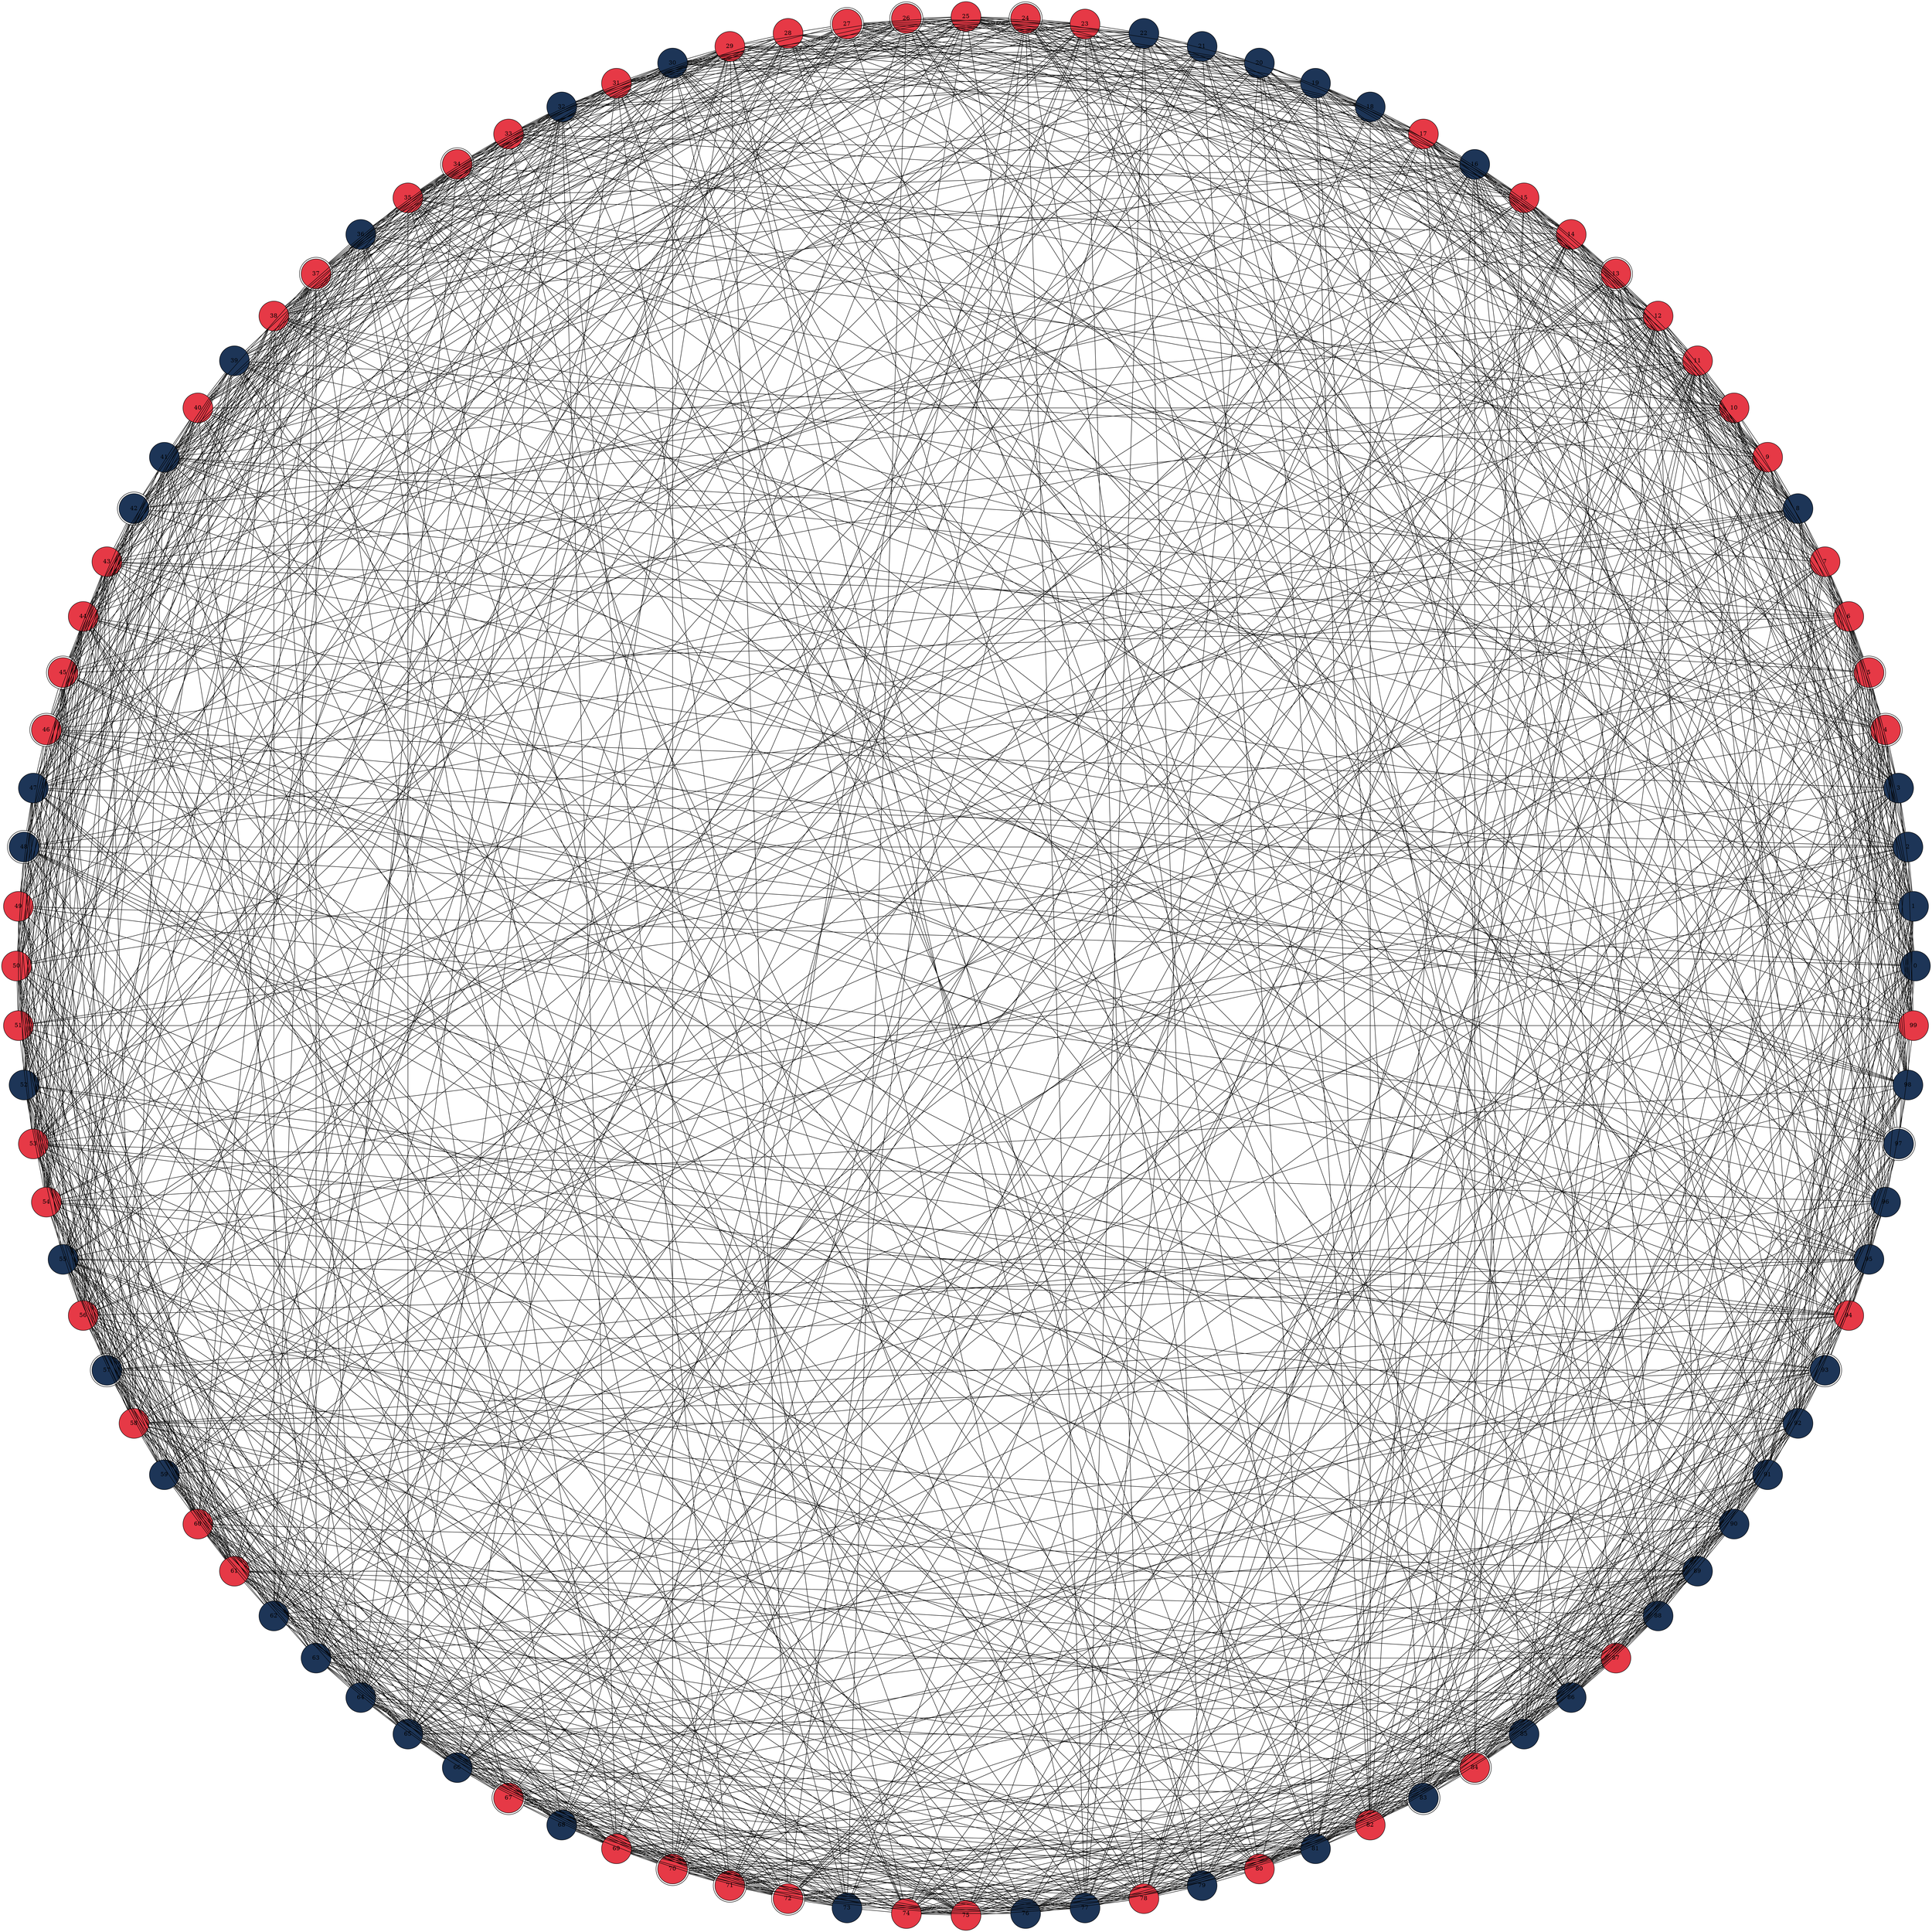 graph the_graph {
ordering=out
layout="neato"
A [label="0",pos="31.830989,0.000000!",shape="circle",width=1.,fixedsize=true,style=filled,fillcolor="#1D3557"]
B [label="1",pos="31.768177,1.998684!",shape="circle",width=1.,fixedsize=true,style=filled,fillcolor="#1D3557"]
C [label="2",pos="31.579992,3.989481!",shape="circle",width=1.,fixedsize=true,style=filled,fillcolor="#1D3557"]
D [label="3",pos="31.267174,5.964532!",shape="circle",width=1.,fixedsize=true,style=filled,fillcolor="#1D3557"]
E [label="4",pos="30.830960,7.916045!",shape="doublecircle",width=1.,fixedsize=true,style=filled,fillcolor="#E63946"]
F [label="5",pos="30.273069,9.836316!",shape="doublecircle",width=1.,fixedsize=true,style=filled,fillcolor="#E63946"]
G [label="6",pos="29.595705,11.717768!",shape="circle",width=1.,fixedsize=true,style=filled,fillcolor="#E63946"]
H [label="7",pos="28.801540,13.552976!",shape="circle",width=1.,fixedsize=true,style=filled,fillcolor="#E63946"]
I [label="8",pos="27.893708,15.334696!",shape="circle",width=1.,fixedsize=true,style=filled,fillcolor="#1D3557"]
J [label="9",pos="26.875793,17.055897!",shape="circle",width=1.,fixedsize=true,style=filled,fillcolor="#E63946"]
K [label="10",pos="25.751811,18.709786!",shape="circle",width=1.,fixedsize=true,style=filled,fillcolor="#E63946"]
L [label="11",pos="24.526198,20.289836!",shape="circle",width=1.,fixedsize=true,style=filled,fillcolor="#E63946"]
M [label="12",pos="23.203792,21.789811!",shape="circle",width=1.,fixedsize=true,style=filled,fillcolor="#E63946"]
N [label="13",pos="21.789811,23.203792!",shape="doublecircle",width=1.,fixedsize=true,style=filled,fillcolor="#E63946"]
O [label="14",pos="20.289836,24.526198!",shape="circle",width=1.,fixedsize=true,style=filled,fillcolor="#E63946"]
P [label="15",pos="18.709786,25.751811!",shape="circle",width=1.,fixedsize=true,style=filled,fillcolor="#E63946"]
Q [label="16",pos="17.055897,26.875793!",shape="circle",width=1.,fixedsize=true,style=filled,fillcolor="#1D3557"]
R [label="17",pos="15.334696,27.893708!",shape="circle",width=1.,fixedsize=true,style=filled,fillcolor="#E63946"]
S [label="18",pos="13.552976,28.801540!",shape="circle",width=1.,fixedsize=true,style=filled,fillcolor="#1D3557"]
T [label="19",pos="11.717768,29.595705!",shape="circle",width=1.,fixedsize=true,style=filled,fillcolor="#1D3557"]
U [label="20",pos="9.836316,30.273069!",shape="circle",width=1.,fixedsize=true,style=filled,fillcolor="#1D3557"]
V [label="21",pos="7.916045,30.830960!",shape="circle",width=1.,fixedsize=true,style=filled,fillcolor="#1D3557"]
W [label="22",pos="5.964532,31.267174!",shape="circle",width=1.,fixedsize=true,style=filled,fillcolor="#1D3557"]
X [label="23",pos="3.989481,31.579992!",shape="circle",width=1.,fixedsize=true,style=filled,fillcolor="#E63946"]
Y [label="24",pos="1.998684,31.768177!",shape="doublecircle",width=1.,fixedsize=true,style=filled,fillcolor="#E63946"]
Z [label="25",pos="0.000000,31.830989!",shape="circle",width=1.,fixedsize=true,style=filled,fillcolor="#E63946"]
AB [label="26",pos="-1.998684,31.768177!",shape="doublecircle",width=1.,fixedsize=true,style=filled,fillcolor="#E63946"]
BB [label="27",pos="-3.989481,31.579992!",shape="doublecircle",width=1.,fixedsize=true,style=filled,fillcolor="#E63946"]
CB [label="28",pos="-5.964532,31.267174!",shape="circle",width=1.,fixedsize=true,style=filled,fillcolor="#E63946"]
DB [label="29",pos="-7.916045,30.830960!",shape="circle",width=1.,fixedsize=true,style=filled,fillcolor="#E63946"]
EB [label="30",pos="-9.836316,30.273069!",shape="circle",width=1.,fixedsize=true,style=filled,fillcolor="#1D3557"]
FB [label="31",pos="-11.717768,29.595705!",shape="circle",width=1.,fixedsize=true,style=filled,fillcolor="#E63946"]
GB [label="32",pos="-13.552976,28.801540!",shape="circle",width=1.,fixedsize=true,style=filled,fillcolor="#1D3557"]
HB [label="33",pos="-15.334696,27.893708!",shape="circle",width=1.,fixedsize=true,style=filled,fillcolor="#E63946"]
IB [label="34",pos="-17.055897,26.875793!",shape="doublecircle",width=1.,fixedsize=true,style=filled,fillcolor="#E63946"]
JB [label="35",pos="-18.709786,25.751811!",shape="circle",width=1.,fixedsize=true,style=filled,fillcolor="#E63946"]
KB [label="36",pos="-20.289836,24.526198!",shape="circle",width=1.,fixedsize=true,style=filled,fillcolor="#1D3557"]
LB [label="37",pos="-21.789811,23.203792!",shape="doublecircle",width=1.,fixedsize=true,style=filled,fillcolor="#E63946"]
MB [label="38",pos="-23.203792,21.789811!",shape="circle",width=1.,fixedsize=true,style=filled,fillcolor="#E63946"]
NB [label="39",pos="-24.526198,20.289836!",shape="circle",width=1.,fixedsize=true,style=filled,fillcolor="#1D3557"]
OB [label="40",pos="-25.751811,18.709786!",shape="circle",width=1.,fixedsize=true,style=filled,fillcolor="#E63946"]
PB [label="41",pos="-26.875793,17.055897!",shape="circle",width=1.,fixedsize=true,style=filled,fillcolor="#1D3557"]
QB [label="42",pos="-27.893708,15.334696!",shape="doublecircle",width=1.,fixedsize=true,style=filled,fillcolor="#1D3557"]
RB [label="43",pos="-28.801540,13.552976!",shape="circle",width=1.,fixedsize=true,style=filled,fillcolor="#E63946"]
SB [label="44",pos="-29.595705,11.717768!",shape="circle",width=1.,fixedsize=true,style=filled,fillcolor="#E63946"]
TB [label="45",pos="-30.273069,9.836316!",shape="doublecircle",width=1.,fixedsize=true,style=filled,fillcolor="#E63946"]
UB [label="46",pos="-30.830960,7.916045!",shape="doublecircle",width=1.,fixedsize=true,style=filled,fillcolor="#E63946"]
VB [label="47",pos="-31.267174,5.964532!",shape="circle",width=1.,fixedsize=true,style=filled,fillcolor="#1D3557"]
WB [label="48",pos="-31.579992,3.989481!",shape="doublecircle",width=1.,fixedsize=true,style=filled,fillcolor="#1D3557"]
XB [label="49",pos="-31.768177,1.998684!",shape="circle",width=1.,fixedsize=true,style=filled,fillcolor="#E63946"]
YB [label="50",pos="-31.830989,0.000000!",shape="circle",width=1.,fixedsize=true,style=filled,fillcolor="#E63946"]
ZB [label="51",pos="-31.768177,-1.998684!",shape="circle",width=1.,fixedsize=true,style=filled,fillcolor="#E63946"]
AC [label="52",pos="-31.579992,-3.989481!",shape="circle",width=1.,fixedsize=true,style=filled,fillcolor="#1D3557"]
BC [label="53",pos="-31.267174,-5.964532!",shape="circle",width=1.,fixedsize=true,style=filled,fillcolor="#E63946"]
CC [label="54",pos="-30.830960,-7.916045!",shape="circle",width=1.,fixedsize=true,style=filled,fillcolor="#E63946"]
DC [label="55",pos="-30.273069,-9.836316!",shape="circle",width=1.,fixedsize=true,style=filled,fillcolor="#1D3557"]
EC [label="56",pos="-29.595705,-11.717768!",shape="circle",width=1.,fixedsize=true,style=filled,fillcolor="#E63946"]
FC [label="57",pos="-28.801540,-13.552976!",shape="doublecircle",width=1.,fixedsize=true,style=filled,fillcolor="#1D3557"]
GC [label="58",pos="-27.893708,-15.334696!",shape="circle",width=1.,fixedsize=true,style=filled,fillcolor="#E63946"]
HC [label="59",pos="-26.875793,-17.055897!",shape="circle",width=1.,fixedsize=true,style=filled,fillcolor="#1D3557"]
IC [label="60",pos="-25.751811,-18.709786!",shape="circle",width=1.,fixedsize=true,style=filled,fillcolor="#E63946"]
JC [label="61",pos="-24.526198,-20.289836!",shape="circle",width=1.,fixedsize=true,style=filled,fillcolor="#E63946"]
KC [label="62",pos="-23.203792,-21.789811!",shape="circle",width=1.,fixedsize=true,style=filled,fillcolor="#1D3557"]
LC [label="63",pos="-21.789811,-23.203792!",shape="circle",width=1.,fixedsize=true,style=filled,fillcolor="#1D3557"]
MC [label="64",pos="-20.289836,-24.526198!",shape="circle",width=1.,fixedsize=true,style=filled,fillcolor="#1D3557"]
NC [label="65",pos="-18.709786,-25.751811!",shape="circle",width=1.,fixedsize=true,style=filled,fillcolor="#1D3557"]
OC [label="66",pos="-17.055897,-26.875793!",shape="circle",width=1.,fixedsize=true,style=filled,fillcolor="#1D3557"]
PC [label="67",pos="-15.334696,-27.893708!",shape="doublecircle",width=1.,fixedsize=true,style=filled,fillcolor="#E63946"]
QC [label="68",pos="-13.552976,-28.801540!",shape="circle",width=1.,fixedsize=true,style=filled,fillcolor="#1D3557"]
RC [label="69",pos="-11.717768,-29.595705!",shape="circle",width=1.,fixedsize=true,style=filled,fillcolor="#E63946"]
SC [label="70",pos="-9.836316,-30.273069!",shape="doublecircle",width=1.,fixedsize=true,style=filled,fillcolor="#E63946"]
TC [label="71",pos="-7.916045,-30.830960!",shape="doublecircle",width=1.,fixedsize=true,style=filled,fillcolor="#E63946"]
UC [label="72",pos="-5.964532,-31.267174!",shape="doublecircle",width=1.,fixedsize=true,style=filled,fillcolor="#E63946"]
VC [label="73",pos="-3.989481,-31.579992!",shape="circle",width=1.,fixedsize=true,style=filled,fillcolor="#1D3557"]
WC [label="74",pos="-1.998684,-31.768177!",shape="circle",width=1.,fixedsize=true,style=filled,fillcolor="#E63946"]
XC [label="75",pos="-0.000000,-31.830989!",shape="circle",width=1.,fixedsize=true,style=filled,fillcolor="#E63946"]
YC [label="76",pos="1.998684,-31.768177!",shape="circle",width=1.,fixedsize=true,style=filled,fillcolor="#1D3557"]
ZC [label="77",pos="3.989481,-31.579992!",shape="circle",width=1.,fixedsize=true,style=filled,fillcolor="#1D3557"]
AD [label="78",pos="5.964532,-31.267174!",shape="circle",width=1.,fixedsize=true,style=filled,fillcolor="#E63946"]
BD [label="79",pos="7.916045,-30.830960!",shape="circle",width=1.,fixedsize=true,style=filled,fillcolor="#1D3557"]
CD [label="80",pos="9.836316,-30.273069!",shape="circle",width=1.,fixedsize=true,style=filled,fillcolor="#E63946"]
DD [label="81",pos="11.717768,-29.595705!",shape="circle",width=1.,fixedsize=true,style=filled,fillcolor="#1D3557"]
ED [label="82",pos="13.552976,-28.801540!",shape="circle",width=1.,fixedsize=true,style=filled,fillcolor="#E63946"]
FD [label="83",pos="15.334696,-27.893708!",shape="doublecircle",width=1.,fixedsize=true,style=filled,fillcolor="#1D3557"]
GD [label="84",pos="17.055897,-26.875793!",shape="doublecircle",width=1.,fixedsize=true,style=filled,fillcolor="#E63946"]
HD [label="85",pos="18.709786,-25.751811!",shape="circle",width=1.,fixedsize=true,style=filled,fillcolor="#1D3557"]
ID [label="86",pos="20.289836,-24.526198!",shape="circle",width=1.,fixedsize=true,style=filled,fillcolor="#1D3557"]
JD [label="87",pos="21.789811,-23.203792!",shape="circle",width=1.,fixedsize=true,style=filled,fillcolor="#E63946"]
KD [label="88",pos="23.203792,-21.789811!",shape="circle",width=1.,fixedsize=true,style=filled,fillcolor="#1D3557"]
LD [label="89",pos="24.526198,-20.289836!",shape="circle",width=1.,fixedsize=true,style=filled,fillcolor="#1D3557"]
MD [label="90",pos="25.751811,-18.709786!",shape="circle",width=1.,fixedsize=true,style=filled,fillcolor="#1D3557"]
ND [label="91",pos="26.875793,-17.055897!",shape="circle",width=1.,fixedsize=true,style=filled,fillcolor="#1D3557"]
OD [label="92",pos="27.893708,-15.334696!",shape="circle",width=1.,fixedsize=true,style=filled,fillcolor="#1D3557"]
PD [label="93",pos="28.801540,-13.552976!",shape="doublecircle",width=1.,fixedsize=true,style=filled,fillcolor="#1D3557"]
QD [label="94",pos="29.595705,-11.717768!",shape="circle",width=1.,fixedsize=true,style=filled,fillcolor="#E63946"]
RD [label="95",pos="30.273069,-9.836316!",shape="circle",width=1.,fixedsize=true,style=filled,fillcolor="#1D3557"]
SD [label="96",pos="30.830960,-7.916045!",shape="circle",width=1.,fixedsize=true,style=filled,fillcolor="#1D3557"]
TD [label="97",pos="31.267174,-5.964532!",shape="doublecircle",width=1.,fixedsize=true,style=filled,fillcolor="#1D3557"]
UD [label="98",pos="31.579992,-3.989481!",shape="circle",width=1.,fixedsize=true,style=filled,fillcolor="#1D3557"]
VD [label="99",pos="31.768177,-1.998684!",shape="circle",width=1.,fixedsize=true,style=filled,fillcolor="#E63946"]
A -- D
A -- E
A -- G
A -- H
A -- J
A -- K
A -- L
A -- M
A -- Q
A -- R
A -- AB
A -- DB
A -- WB
A -- XB
A -- IC
A -- UC
A -- WC
A -- AD
A -- HD
A -- ID
A -- JD
A -- MD
A -- OD
A -- PD
A -- RD
A -- TD
B -- C
B -- D
B -- F
B -- G
B -- H
B -- K
B -- L
B -- M
B -- O
B -- R
B -- S
B -- V
B -- FB
B -- MB
B -- SB
B -- UB
B -- BC
B -- UC
B -- ED
B -- LD
B -- ND
B -- OD
B -- RD
B -- SD
B -- TD
B -- UD
C -- D
C -- F
C -- G
C -- H
C -- N
C -- P
C -- EB
C -- MB
C -- RB
C -- VB
C -- WB
C -- CC
C -- DC
C -- IC
C -- OC
C -- BD
C -- DD
C -- HD
C -- MD
C -- ND
C -- PD
C -- RD
C -- VD
D -- E
D -- F
D -- G
D -- L
D -- N
D -- O
D -- S
D -- W
D -- X
D -- Y
D -- CB
D -- GB
D -- JB
D -- UB
D -- ZB
D -- KC
D -- QC
D -- TC
D -- UC
D -- ZC
D -- ED
D -- MD
D -- ND
E -- G
E -- H
E -- N
E -- W
E -- BB
E -- FB
E -- HB
E -- MB
E -- NB
E -- PB
E -- ZB
E -- OC
E -- UC
E -- BD
E -- FD
E -- ID
E -- LD
E -- ND
E -- OD
E -- QD
E -- UD
E -- VD
F -- G
F -- H
F -- J
F -- L
F -- O
F -- R
F -- W
F -- Y
F -- CB
F -- QB
F -- RB
F -- YB
F -- FC
F -- UC
F -- XC
F -- YC
F -- AD
F -- HD
F -- OD
F -- RD
F -- SD
F -- UD
F -- VD
G -- H
G -- I
G -- J
G -- L
G -- N
G -- O
G -- P
G -- R
G -- T
G -- BB
G -- MB
G -- PB
G -- RB
G -- TB
G -- WB
G -- EC
G -- GC
G -- JC
G -- NC
G -- OC
G -- WC
G -- ED
G -- OD
G -- RD
G -- TD
G -- UD
G -- VD
H -- I
H -- K
H -- M
H -- N
H -- P
H -- Q
H -- R
H -- U
H -- DB
H -- KB
H -- PB
H -- EC
H -- KC
H -- NC
H -- OC
H -- FD
H -- ID
H -- KD
H -- UD
I -- J
I -- M
I -- O
I -- P
I -- Q
I -- R
I -- T
I -- U
I -- V
I -- BB
I -- UB
I -- VB
I -- WB
I -- YB
I -- BC
I -- GC
I -- HC
I -- LC
I -- BD
I -- HD
I -- RD
I -- SD
I -- UD
I -- VD
J -- K
J -- O
J -- P
J -- Q
J -- R
J -- S
J -- U
J -- V
J -- W
J -- Y
J -- HB
J -- JB
J -- NB
J -- AC
J -- KC
J -- XC
J -- YC
J -- ED
J -- FD
J -- UD
J -- VD
K -- L
K -- M
K -- O
K -- Q
K -- S
K -- T
K -- X
K -- Z
K -- BB
K -- JB
K -- KB
K -- OB
K -- RB
K -- VB
K -- CC
K -- OD
K -- TD
K -- UD
K -- VD
L -- M
L -- O
L -- Q
L -- T
L -- CB
L -- HB
L -- QB
L -- TB
L -- CC
L -- PC
L -- SC
L -- TC
L -- ZC
L -- AD
L -- DD
L -- ED
L -- FD
L -- HD
L -- OD
L -- PD
L -- QD
M -- O
M -- P
M -- Q
M -- R
M -- X
M -- Y
M -- Z
M -- AB
M -- PB
M -- QB
M -- BC
M -- HC
M -- KC
M -- MC
M -- RC
M -- ZC
M -- AD
M -- CD
M -- DD
M -- HD
M -- LD
M -- SD
M -- VD
N -- O
N -- P
N -- V
N -- W
N -- Z
N -- IB
N -- DC
N -- GC
N -- HC
N -- IC
N -- NC
N -- VC
N -- AD
N -- DD
N -- FD
N -- ND
N -- QD
N -- RD
O -- P
O -- Q
O -- R
O -- S
O -- T
O -- Y
O -- Z
O -- BB
O -- JB
O -- RB
O -- VB
O -- DC
O -- NC
O -- RC
O -- SC
O -- TC
O -- WC
O -- XC
O -- KD
P -- Q
P -- R
P -- S
P -- T
P -- V
P -- Z
P -- BB
P -- DB
P -- HB
P -- TB
P -- BC
P -- EC
P -- FC
P -- QC
P -- FD
P -- GD
P -- OD
Q -- R
Q -- T
Q -- W
Q -- BB
Q -- CB
Q -- HB
Q -- JB
Q -- LB
Q -- MB
Q -- SB
Q -- UB
Q -- HC
Q -- OC
Q -- PC
Q -- VC
Q -- ED
Q -- GD
Q -- JD
Q -- KD
Q -- ND
Q -- QD
Q -- TD
R -- S
R -- T
R -- U
R -- Z
R -- AB
R -- BB
R -- CB
R -- EB
R -- PB
R -- VB
R -- XB
R -- MC
R -- OC
R -- TC
R -- HD
R -- MD
R -- ND
R -- SD
S -- T
S -- U
S -- Y
S -- Z
S -- AB
S -- CB
S -- DB
S -- EB
S -- MB
S -- QC
S -- SC
S -- ED
S -- TD
T -- V
T -- Z
T -- BB
T -- CB
T -- DB
T -- EB
T -- GB
T -- KB
T -- MB
T -- PB
T -- AC
T -- FC
T -- KC
T -- ED
T -- FD
T -- KD
T -- RD
T -- UD
U -- W
U -- Z
U -- AB
U -- BB
U -- DB
U -- GB
U -- HB
U -- YB
U -- FC
U -- ZC
U -- ED
U -- ID
U -- MD
U -- TD
U -- VD
V -- W
V -- Y
V -- DB
V -- EB
V -- QB
V -- SB
V -- BC
V -- EC
V -- JC
V -- LC
V -- NC
V -- DD
V -- JD
V -- LD
V -- UD
W -- X
W -- Z
W -- AB
W -- BB
W -- EB
W -- FB
W -- IB
W -- JB
W -- MB
W -- NB
W -- UB
W -- BC
W -- KC
W -- SC
W -- ZC
W -- BD
W -- KD
W -- QD
X -- Y
X -- Z
X -- AB
X -- BB
X -- EB
X -- FB
X -- GB
X -- KB
X -- RB
X -- YB
X -- AC
X -- BC
X -- MC
X -- NC
X -- QC
X -- AD
X -- GD
X -- JD
X -- KD
X -- SD
Y -- Z
Y -- BB
Y -- EB
Y -- FB
Y -- GB
Y -- HB
Y -- LB
Y -- PB
Y -- QB
Y -- RC
Y -- UC
Y -- ZC
Y -- DD
Y -- QD
Y -- RD
Y -- SD
Y -- UD
Z -- AB
Z -- BB
Z -- EB
Z -- FB
Z -- JB
Z -- KB
Z -- MB
Z -- RB
Z -- SB
Z -- UB
Z -- VB
Z -- DC
Z -- HC
Z -- LC
Z -- SC
Z -- CD
AB -- DB
AB -- FB
AB -- HB
AB -- KB
AB -- LB
AB -- NB
AB -- OB
AB -- PB
AB -- UB
AB -- VB
AB -- MC
AB -- VC
AB -- HD
AB -- OD
AB -- PD
AB -- VD
BB -- CB
BB -- FB
BB -- LB
BB -- MB
BB -- NB
BB -- OB
BB -- QB
BB -- XB
BB -- ZB
BB -- BC
BB -- CC
BB -- IC
BB -- GD
CB -- DB
CB -- GB
CB -- IB
CB -- JB
CB -- PB
CB -- SB
CB -- TB
CB -- DC
CB -- FC
CB -- GC
CB -- MC
CB -- ED
CB -- JD
CB -- PD
DB -- EB
DB -- GB
DB -- HB
DB -- IB
DB -- JB
DB -- LB
DB -- NB
DB -- OB
DB -- PB
DB -- QB
DB -- WB
DB -- JC
DB -- KC
DB -- OC
DB -- UC
DB -- AD
DB -- BD
DB -- ND
DB -- QD
EB -- FB
EB -- GB
EB -- HB
EB -- JB
EB -- KB
EB -- MB
EB -- OB
EB -- PB
EB -- YB
EB -- BC
EB -- EC
EB -- IC
EB -- SC
EB -- ZC
EB -- BD
EB -- ID
EB -- ND
EB -- PD
EB -- QD
EB -- SD
EB -- VD
FB -- HB
FB -- IB
FB -- JB
FB -- LB
FB -- MB
FB -- OB
FB -- PB
FB -- RB
FB -- VB
FB -- NC
FB -- VC
FB -- CD
FB -- DD
FB -- MD
GB -- HB
GB -- IB
GB -- JB
GB -- KB
GB -- LB
GB -- MB
GB -- NB
GB -- QB
GB -- RB
GB -- TB
GB -- ZB
GB -- EC
GB -- GC
GB -- JC
GB -- KC
GB -- MC
GB -- RC
GB -- TC
GB -- DD
GB -- TD
HB -- IB
HB -- JB
HB -- KB
HB -- LB
HB -- OB
HB -- PB
HB -- QB
HB -- UB
HB -- DC
HB -- FC
HB -- KC
HB -- WC
HB -- ID
IB -- JB
IB -- KB
IB -- LB
IB -- MB
IB -- OB
IB -- PB
IB -- QB
IB -- RB
IB -- UB
IB -- VB
IB -- XB
IB -- DC
IB -- LC
IB -- ZC
IB -- ID
IB -- SD
IB -- VD
JB -- LB
JB -- MB
JB -- NB
JB -- QB
JB -- SB
JB -- TB
JB -- NC
JB -- VC
JB -- BD
JB -- FD
JB -- ID
JB -- KD
JB -- MD
JB -- QD
JB -- TD
KB -- LB
KB -- RB
KB -- SB
KB -- VB
KB -- XB
KB -- AC
KB -- DC
KB -- IC
KB -- RC
KB -- TC
KB -- XC
KB -- AD
KB -- OD
LB -- OB
LB -- RB
LB -- SB
LB -- TB
LB -- UB
LB -- VB
LB -- WB
LB -- XB
LB -- YB
LB -- AC
LB -- BC
LB -- DC
LB -- IC
LB -- KC
LB -- LC
LB -- QC
LB -- YC
MB -- VB
MB -- WB
MB -- XB
MB -- YB
MB -- FC
MB -- HC
MB -- KC
MB -- MC
MB -- WC
MB -- PD
MB -- TD
NB -- OB
NB -- QB
NB -- RB
NB -- SB
NB -- TB
NB -- YB
NB -- BC
NB -- CC
NB -- EC
NB -- WC
NB -- CD
NB -- ED
NB -- RD
NB -- TD
OB -- PB
OB -- QB
OB -- SB
OB -- TB
OB -- UB
OB -- XB
OB -- YB
OB -- ZB
OB -- BC
OB -- LC
OB -- WC
OB -- AD
OB -- RD
OB -- VD
PB -- TB
PB -- UB
PB -- AC
PB -- CC
PB -- EC
PB -- GC
PB -- MC
PB -- PC
PB -- SC
PB -- ID
PB -- SD
PB -- UD
QB -- RB
QB -- TB
QB -- VB
QB -- WB
QB -- XB
QB -- YB
QB -- CC
QB -- EC
QB -- ZC
QB -- UD
RB -- TB
RB -- UB
RB -- VB
RB -- WB
RB -- ZB
RB -- AC
RB -- BC
RB -- CC
RB -- EC
RB -- GC
RB -- PC
RB -- CD
RB -- ID
RB -- QD
RB -- UD
SB -- WB
SB -- XB
SB -- YB
SB -- ZB
SB -- AC
SB -- BC
SB -- CC
SB -- MC
SB -- TC
SB -- UC
SB -- VC
SB -- XC
SB -- AD
SB -- BD
SB -- RD
SB -- TD
SB -- UD
TB -- UB
TB -- YB
TB -- AC
TB -- BC
TB -- CC
TB -- DC
TB -- EC
TB -- FC
TB -- GC
TB -- LD
TB -- MD
TB -- ND
TB -- QD
UB -- VB
UB -- XB
UB -- AC
UB -- CC
UB -- IC
UB -- YC
UB -- GD
UB -- JD
UB -- RD
UB -- SD
UB -- VD
VB -- WB
VB -- XB
VB -- YB
VB -- ZB
VB -- AC
VB -- EC
VB -- FC
VB -- HC
VB -- JC
VB -- QC
VB -- BD
VB -- CD
VB -- DD
VB -- MD
VB -- VD
WB -- YB
WB -- CC
WB -- GC
WB -- IC
WB -- JC
WB -- PC
WB -- UC
WB -- VC
WB -- ID
WB -- JD
WB -- KD
WB -- LD
WB -- RD
XB -- ZB
XB -- AC
XB -- CC
XB -- EC
XB -- GC
XB -- IC
XB -- JC
XB -- KC
XB -- MC
XB -- XC
XB -- OD
XB -- TD
YB -- ZB
YB -- BC
YB -- CC
YB -- DC
YB -- EC
YB -- FC
YB -- GC
YB -- IC
YB -- LC
YB -- UC
YB -- VC
YB -- ZC
YB -- JD
ZB -- BC
ZB -- FC
ZB -- GC
ZB -- HC
ZB -- JC
ZB -- MC
ZB -- QC
ZB -- SC
ZB -- FD
ZB -- MD
ZB -- VD
AC -- CC
AC -- DC
AC -- EC
AC -- FC
AC -- GC
AC -- IC
AC -- JC
AC -- KC
AC -- MC
AC -- NC
AC -- TC
AC -- HD
AC -- PD
AC -- QD
BC -- GC
BC -- HC
BC -- IC
BC -- JC
BC -- OC
BC -- SC
BC -- YC
BC -- AD
BC -- GD
BC -- PD
BC -- QD
BC -- SD
CC -- EC
CC -- FC
CC -- IC
CC -- JC
CC -- KC
CC -- LC
CC -- MC
CC -- PC
CC -- XC
CC -- GD
CC -- OD
CC -- QD
CC -- UD
DC -- EC
DC -- GC
DC -- HC
DC -- IC
DC -- KC
DC -- LC
DC -- MC
DC -- OC
DC -- TC
DC -- UC
DC -- VC
DC -- WC
DC -- YC
DC -- FD
DC -- GD
DC -- HD
DC -- QD
DC -- RD
EC -- GC
EC -- HC
EC -- JC
EC -- LC
EC -- MC
EC -- NC
EC -- RC
EC -- XC
EC -- AD
EC -- ED
EC -- KD
EC -- RD
FC -- HC
FC -- JC
FC -- KC
FC -- NC
FC -- OC
FC -- PC
FC -- RC
FC -- SC
FC -- XC
FC -- JD
FC -- PD
FC -- RD
FC -- SD
GC -- HC
GC -- JC
GC -- NC
GC -- OC
GC -- QC
GC -- RC
GC -- XC
GC -- YC
GC -- BD
GC -- GD
GC -- HD
GC -- MD
GC -- OD
GC -- PD
GC -- QD
HC -- JC
HC -- LC
HC -- MC
HC -- NC
HC -- OC
HC -- QC
HC -- RC
HC -- UC
HC -- VC
HC -- XC
HC -- QD
IC -- JC
IC -- KC
IC -- LC
IC -- NC
IC -- PC
IC -- QC
IC -- RC
IC -- TC
IC -- UC
IC -- VC
IC -- XC
IC -- HD
IC -- LD
IC -- UD
JC -- KC
JC -- OC
JC -- PC
JC -- QC
JC -- SC
JC -- UC
JC -- VC
JC -- WC
JC -- CD
JC -- JD
JC -- KD
JC -- LD
KC -- QC
KC -- RC
KC -- WC
KC -- YC
KC -- BD
KC -- FD
KC -- ID
KC -- PD
LC -- MC
LC -- NC
LC -- OC
LC -- PC
LC -- TC
LC -- UC
LC -- YC
LC -- AD
LC -- BD
LC -- JD
LC -- MD
LC -- PD
MC -- NC
MC -- OC
MC -- RC
MC -- SC
MC -- TC
MC -- UC
MC -- VC
MC -- ZC
MC -- DD
MC -- GD
MC -- OD
NC -- OC
NC -- PC
NC -- RC
NC -- SC
NC -- TC
NC -- UC
NC -- XC
NC -- YC
NC -- AD
NC -- HD
NC -- ID
NC -- LD
NC -- QD
NC -- VD
OC -- PC
OC -- RC
OC -- SC
OC -- TC
OC -- UC
OC -- WC
OC -- ZC
OC -- ED
OC -- FD
OC -- LD
OC -- PD
PC -- QC
PC -- RC
PC -- UC
PC -- VC
PC -- XC
PC -- YC
PC -- AD
PC -- CD
PC -- DD
PC -- LD
PC -- ND
PC -- QD
QC -- RC
QC -- SC
QC -- UC
QC -- VC
QC -- ZC
QC -- CD
QC -- DD
QC -- KD
QC -- ND
QC -- SD
RC -- SC
RC -- TC
RC -- UC
RC -- WC
RC -- XC
RC -- YC
RC -- ZC
RC -- AD
RC -- BD
RC -- DD
RC -- GD
RC -- HD
SC -- TC
SC -- UC
SC -- VC
SC -- XC
SC -- ZC
SC -- AD
SC -- CD
SC -- DD
SC -- ED
SC -- MD
SC -- OD
TC -- UC
TC -- VC
TC -- XC
TC -- ZC
TC -- ED
TC -- FD
TC -- GD
TC -- KD
TC -- LD
TC -- OD
UC -- VC
UC -- XC
UC -- YC
UC -- AD
UC -- BD
UC -- CD
UC -- FD
UC -- GD
UC -- HD
VC -- WC
VC -- ZC
VC -- ED
VC -- GD
WC -- XC
WC -- YC
WC -- ZC
WC -- AD
WC -- DD
WC -- ED
WC -- FD
WC -- GD
WC -- ID
WC -- PD
WC -- TD
WC -- UD
XC -- ZC
XC -- BD
XC -- DD
XC -- GD
XC -- HD
XC -- JD
XC -- ND
YC -- AD
YC -- BD
YC -- DD
YC -- FD
YC -- HD
YC -- ID
YC -- KD
YC -- LD
YC -- MD
YC -- ND
ZC -- CD
ZC -- DD
ZC -- ED
ZC -- GD
ZC -- ID
ZC -- KD
ZC -- LD
ZC -- MD
AD -- BD
AD -- DD
AD -- ED
AD -- FD
AD -- GD
AD -- ID
AD -- JD
AD -- LD
AD -- SD
BD -- CD
BD -- FD
BD -- GD
BD -- JD
BD -- MD
BD -- ND
CD -- DD
CD -- FD
CD -- GD
CD -- ID
CD -- KD
CD -- LD
CD -- MD
CD -- ND
CD -- OD
CD -- RD
DD -- ED
DD -- FD
DD -- JD
DD -- KD
DD -- LD
DD -- MD
DD -- ND
DD -- OD
DD -- QD
DD -- UD
ED -- HD
ED -- ID
ED -- JD
ED -- LD
ED -- MD
ED -- QD
ED -- UD
FD -- GD
FD -- HD
FD -- KD
FD -- MD
FD -- ND
FD -- OD
FD -- RD
FD -- SD
FD -- TD
GD -- HD
GD -- ID
GD -- JD
GD -- KD
GD -- LD
GD -- MD
GD -- OD
GD -- PD
GD -- QD
GD -- RD
GD -- TD
GD -- UD
HD -- KD
HD -- LD
HD -- ND
HD -- PD
HD -- QD
HD -- TD
HD -- UD
ID -- JD
ID -- KD
ID -- LD
ID -- MD
ID -- ND
ID -- OD
ID -- SD
ID -- UD
JD -- KD
JD -- ND
JD -- OD
JD -- SD
JD -- UD
KD -- MD
KD -- PD
KD -- QD
KD -- RD
KD -- VD
LD -- PD
LD -- SD
LD -- TD
MD -- ND
MD -- OD
MD -- QD
MD -- SD
ND -- PD
ND -- RD
ND -- TD
OD -- PD
OD -- RD
OD -- TD
PD -- RD
PD -- SD
QD -- RD
QD -- SD
QD -- TD
RD -- TD
SD -- UD
TD -- VD
}
